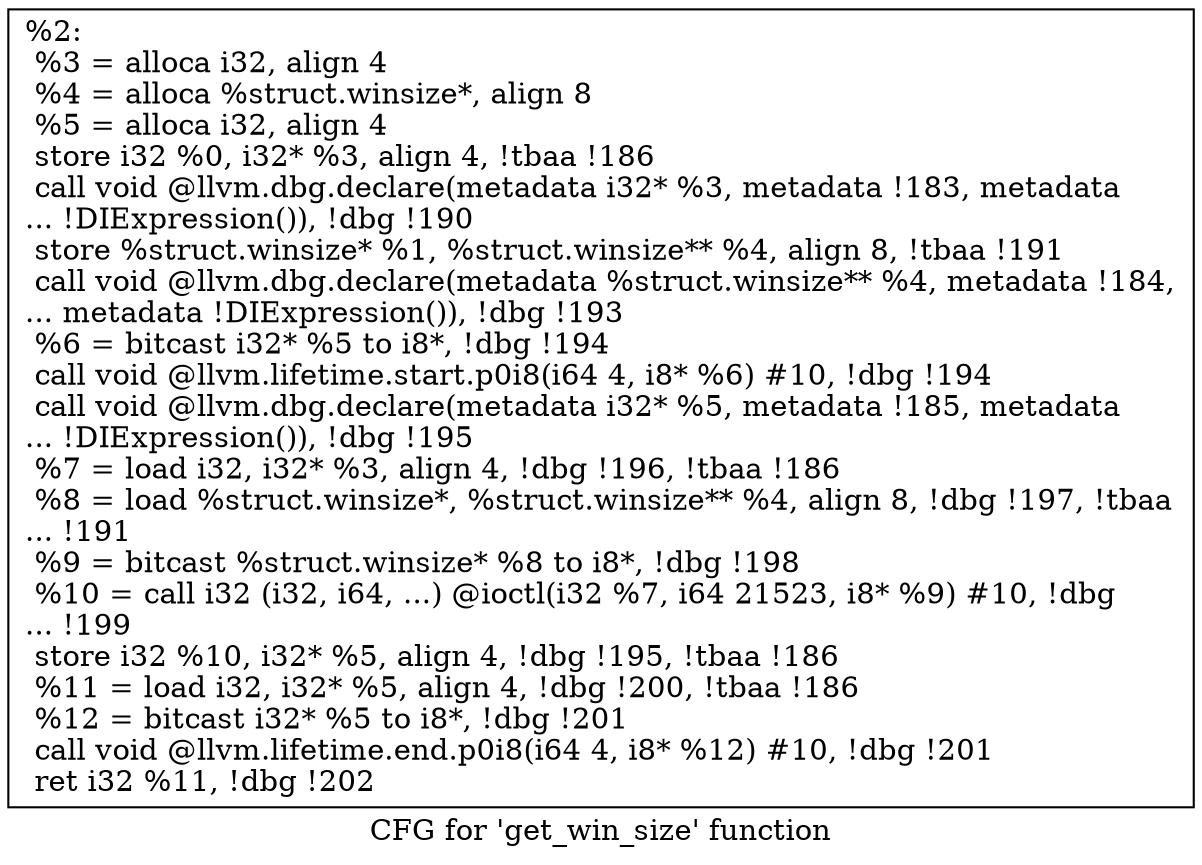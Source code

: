 digraph "CFG for 'get_win_size' function" {
	label="CFG for 'get_win_size' function";

	Node0x1c25550 [shape=record,label="{%2:\l  %3 = alloca i32, align 4\l  %4 = alloca %struct.winsize*, align 8\l  %5 = alloca i32, align 4\l  store i32 %0, i32* %3, align 4, !tbaa !186\l  call void @llvm.dbg.declare(metadata i32* %3, metadata !183, metadata\l... !DIExpression()), !dbg !190\l  store %struct.winsize* %1, %struct.winsize** %4, align 8, !tbaa !191\l  call void @llvm.dbg.declare(metadata %struct.winsize** %4, metadata !184,\l... metadata !DIExpression()), !dbg !193\l  %6 = bitcast i32* %5 to i8*, !dbg !194\l  call void @llvm.lifetime.start.p0i8(i64 4, i8* %6) #10, !dbg !194\l  call void @llvm.dbg.declare(metadata i32* %5, metadata !185, metadata\l... !DIExpression()), !dbg !195\l  %7 = load i32, i32* %3, align 4, !dbg !196, !tbaa !186\l  %8 = load %struct.winsize*, %struct.winsize** %4, align 8, !dbg !197, !tbaa\l... !191\l  %9 = bitcast %struct.winsize* %8 to i8*, !dbg !198\l  %10 = call i32 (i32, i64, ...) @ioctl(i32 %7, i64 21523, i8* %9) #10, !dbg\l... !199\l  store i32 %10, i32* %5, align 4, !dbg !195, !tbaa !186\l  %11 = load i32, i32* %5, align 4, !dbg !200, !tbaa !186\l  %12 = bitcast i32* %5 to i8*, !dbg !201\l  call void @llvm.lifetime.end.p0i8(i64 4, i8* %12) #10, !dbg !201\l  ret i32 %11, !dbg !202\l}"];
}

